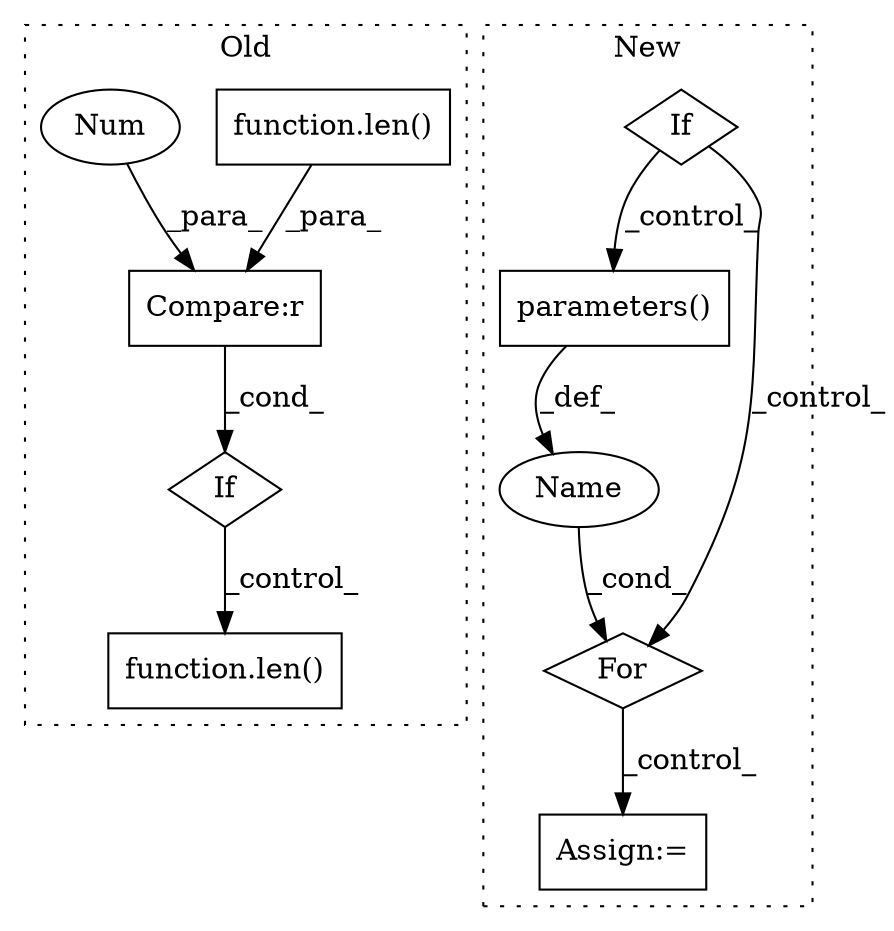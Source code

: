 digraph G {
subgraph cluster0 {
1 [label="function.len()" a="75" s="2858,2876" l="4,1" shape="box"];
7 [label="If" a="96" s="2855" l="3" shape="diamond"];
8 [label="function.len()" a="75" s="2978,3001" l="4,1" shape="box"];
9 [label="Compare:r" a="40" s="2858" l="24" shape="box"];
10 [label="Num" a="76" s="2881" l="1" shape="ellipse"];
label = "Old";
style="dotted";
}
subgraph cluster1 {
2 [label="parameters()" a="75" s="4606" l="23" shape="box"];
3 [label="If" a="96" s="4491" l="3" shape="diamond"];
4 [label="For" a="107" s="4593,4629" l="4,18" shape="diamond"];
5 [label="Name" a="87" s="4597" l="5" shape="ellipse"];
6 [label="Assign:=" a="68" s="4666" l="3" shape="box"];
label = "New";
style="dotted";
}
1 -> 9 [label="_para_"];
2 -> 5 [label="_def_"];
3 -> 2 [label="_control_"];
3 -> 4 [label="_control_"];
4 -> 6 [label="_control_"];
5 -> 4 [label="_cond_"];
7 -> 8 [label="_control_"];
9 -> 7 [label="_cond_"];
10 -> 9 [label="_para_"];
}